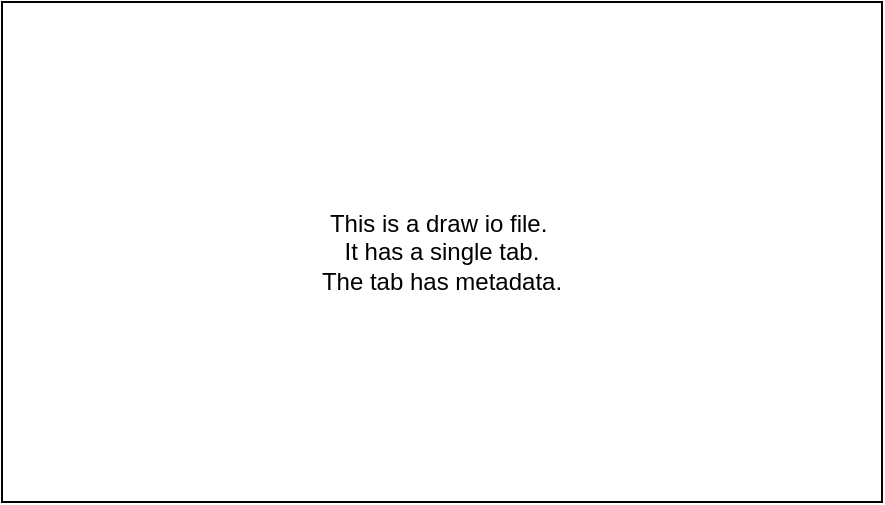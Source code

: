 <?xml version="1.0" encoding="UTF-8"?>
<mxfile version="14.5.1" type="device">
  <diagram id="Ul-z1ypJsJkvYuxd73nE" name="Page-1">
    <mxGraphModel dx="1106" dy="997" grid="1" gridSize="10" guides="1" tooltips="1" connect="1" arrows="1" fold="1" page="1" pageScale="1" pageWidth="827" pageHeight="1169" math="0" shadow="0">
      <root>
        <object label="" layout="Page" title="Some Title" type="Diagram" status="test" author="me" abc.bcd.name="TBD" abc.bcd.status="Pending">
          <mxCell />
        </object>
        <mxCell id="0" />
        <mxCell id="1" parent="0" />
        <mxCell id="j0NCFHiJSFB55uN6TQXV-1" value="This is a draw io file.&amp;nbsp;&lt;br&gt;It has a single tab.&lt;br&gt;The tab has metadata." style="rounded=0;whiteSpace=wrap;html=1;" vertex="1" parent="1">
          <mxGeometry x="110" y="200" width="440" height="250" as="geometry" />
        </mxCell>
      </root>
    </mxGraphModel>
  </diagram>
</mxfile>
